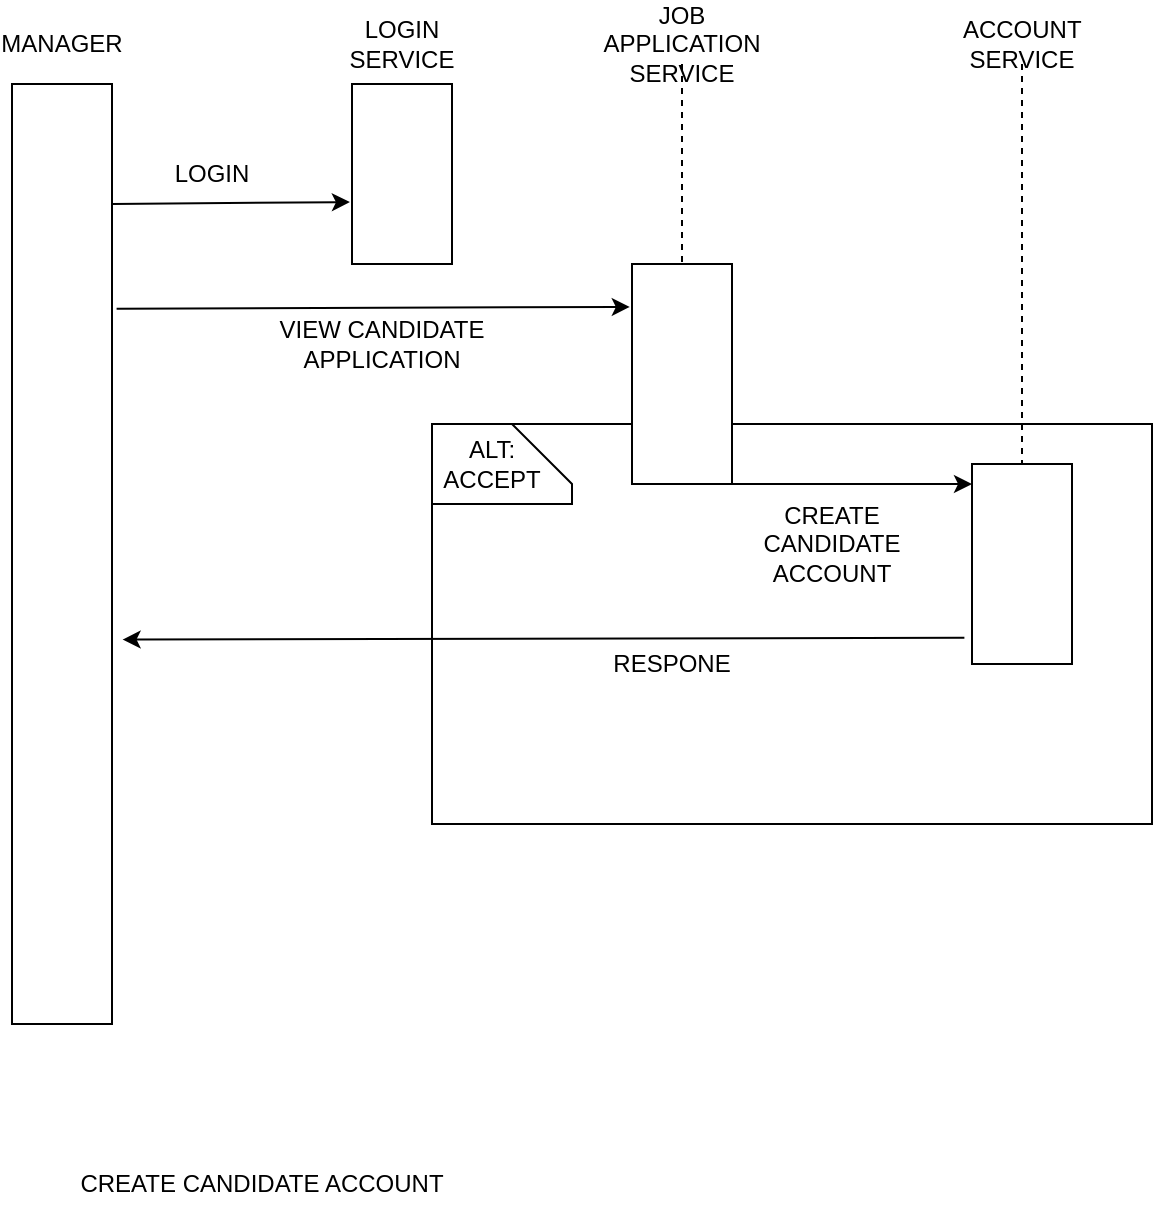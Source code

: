 <mxfile version="13.0.7" type="device"><diagram name="Page-1" id="13e1069c-82ec-6db2-03f1-153e76fe0fe0"><mxGraphModel dx="1248" dy="668" grid="1" gridSize="10" guides="1" tooltips="1" connect="1" arrows="1" fold="1" page="1" pageScale="1" pageWidth="1920" pageHeight="1200" background="#ffffff" math="0" shadow="0"><root><mxCell id="0"/><mxCell id="1" parent="0"/><mxCell id="DsuTIX2LgGTjP_bLopEY-80" value="" style="rounded=0;whiteSpace=wrap;html=1;" vertex="1" parent="1"><mxGeometry x="250" y="220" width="360" height="200" as="geometry"/></mxCell><mxCell id="DsuTIX2LgGTjP_bLopEY-1" value="" style="rounded=0;whiteSpace=wrap;html=1;" vertex="1" parent="1"><mxGeometry x="40" y="50" width="50" height="470" as="geometry"/></mxCell><mxCell id="DsuTIX2LgGTjP_bLopEY-62" value="" style="rounded=0;whiteSpace=wrap;html=1;" vertex="1" parent="1"><mxGeometry x="210" y="50" width="50" height="90" as="geometry"/></mxCell><mxCell id="DsuTIX2LgGTjP_bLopEY-75" style="edgeStyle=none;orthogonalLoop=1;jettySize=auto;html=1;entryX=0;entryY=0.1;entryDx=0;entryDy=0;exitX=1;exitY=1;exitDx=0;exitDy=0;entryPerimeter=0;" edge="1" parent="1" source="DsuTIX2LgGTjP_bLopEY-63" target="DsuTIX2LgGTjP_bLopEY-64"><mxGeometry relative="1" as="geometry"/></mxCell><mxCell id="DsuTIX2LgGTjP_bLopEY-63" value="" style="rounded=0;whiteSpace=wrap;html=1;" vertex="1" parent="1"><mxGeometry x="350" y="140" width="50" height="110" as="geometry"/></mxCell><mxCell id="DsuTIX2LgGTjP_bLopEY-76" style="edgeStyle=none;orthogonalLoop=1;jettySize=auto;html=1;exitX=-0.076;exitY=0.869;exitDx=0;exitDy=0;exitPerimeter=0;entryX=1.106;entryY=0.591;entryDx=0;entryDy=0;entryPerimeter=0;" edge="1" parent="1" source="DsuTIX2LgGTjP_bLopEY-64" target="DsuTIX2LgGTjP_bLopEY-1"><mxGeometry relative="1" as="geometry"/></mxCell><mxCell id="DsuTIX2LgGTjP_bLopEY-64" value="" style="rounded=0;whiteSpace=wrap;html=1;" vertex="1" parent="1"><mxGeometry x="520" y="240" width="50" height="100" as="geometry"/></mxCell><mxCell id="DsuTIX2LgGTjP_bLopEY-65" value="MANAGER" style="text;html=1;strokeColor=none;fillColor=none;align=center;verticalAlign=middle;whiteSpace=wrap;rounded=0;" vertex="1" parent="1"><mxGeometry x="45" y="20" width="40" height="20" as="geometry"/></mxCell><mxCell id="DsuTIX2LgGTjP_bLopEY-66" value="LOGIN SERVICE" style="text;html=1;strokeColor=none;fillColor=none;align=center;verticalAlign=middle;whiteSpace=wrap;rounded=0;" vertex="1" parent="1"><mxGeometry x="215" y="20" width="40" height="20" as="geometry"/></mxCell><mxCell id="DsuTIX2LgGTjP_bLopEY-70" style="edgeStyle=none;orthogonalLoop=1;jettySize=auto;html=1;entryX=0.5;entryY=0;entryDx=0;entryDy=0;dashed=1;endArrow=none;" edge="1" parent="1" source="DsuTIX2LgGTjP_bLopEY-67" target="DsuTIX2LgGTjP_bLopEY-63"><mxGeometry relative="1" as="geometry"/></mxCell><mxCell id="DsuTIX2LgGTjP_bLopEY-67" value="JOB APPLICATION SERVICE" style="text;html=1;strokeColor=none;fillColor=none;align=center;verticalAlign=middle;whiteSpace=wrap;rounded=0;" vertex="1" parent="1"><mxGeometry x="355" y="20" width="40" height="20" as="geometry"/></mxCell><mxCell id="DsuTIX2LgGTjP_bLopEY-71" style="edgeStyle=none;orthogonalLoop=1;jettySize=auto;html=1;dashed=1;endArrow=none;" edge="1" parent="1" source="DsuTIX2LgGTjP_bLopEY-68" target="DsuTIX2LgGTjP_bLopEY-64"><mxGeometry relative="1" as="geometry"/></mxCell><mxCell id="DsuTIX2LgGTjP_bLopEY-68" value="ACCOUNT SERVICE" style="text;html=1;strokeColor=none;fillColor=none;align=center;verticalAlign=middle;whiteSpace=wrap;rounded=0;" vertex="1" parent="1"><mxGeometry x="525" y="20" width="40" height="20" as="geometry"/></mxCell><mxCell id="DsuTIX2LgGTjP_bLopEY-73" value="" style="endArrow=classic;html=1;entryX=-0.021;entryY=0.656;entryDx=0;entryDy=0;entryPerimeter=0;" edge="1" parent="1" target="DsuTIX2LgGTjP_bLopEY-62"><mxGeometry width="50" height="50" relative="1" as="geometry"><mxPoint x="90" y="110" as="sourcePoint"/><mxPoint x="200" y="110" as="targetPoint"/></mxGeometry></mxCell><mxCell id="DsuTIX2LgGTjP_bLopEY-74" value="" style="endArrow=classic;html=1;exitX=1.046;exitY=0.239;exitDx=0;exitDy=0;exitPerimeter=0;entryX=-0.022;entryY=0.195;entryDx=0;entryDy=0;entryPerimeter=0;" edge="1" parent="1" source="DsuTIX2LgGTjP_bLopEY-1" target="DsuTIX2LgGTjP_bLopEY-63"><mxGeometry width="50" height="50" relative="1" as="geometry"><mxPoint x="100" y="200" as="sourcePoint"/><mxPoint x="340" y="162" as="targetPoint"/></mxGeometry></mxCell><mxCell id="DsuTIX2LgGTjP_bLopEY-77" value="LOGIN" style="text;html=1;strokeColor=none;fillColor=none;align=center;verticalAlign=middle;whiteSpace=wrap;rounded=0;" vertex="1" parent="1"><mxGeometry x="120" y="85" width="40" height="20" as="geometry"/></mxCell><mxCell id="DsuTIX2LgGTjP_bLopEY-78" value="VIEW CANDIDATE APPLICATION" style="text;html=1;strokeColor=none;fillColor=none;align=center;verticalAlign=middle;whiteSpace=wrap;rounded=0;" vertex="1" parent="1"><mxGeometry x="170" y="170" width="110" height="20" as="geometry"/></mxCell><mxCell id="DsuTIX2LgGTjP_bLopEY-81" value="" style="shape=card;whiteSpace=wrap;html=1;rotation=90;" vertex="1" parent="1"><mxGeometry x="265" y="205" width="40" height="70" as="geometry"/></mxCell><mxCell id="DsuTIX2LgGTjP_bLopEY-82" value="ALT: ACCEPT" style="text;html=1;strokeColor=none;fillColor=none;align=center;verticalAlign=middle;whiteSpace=wrap;rounded=0;" vertex="1" parent="1"><mxGeometry x="260" y="230" width="40" height="20" as="geometry"/></mxCell><mxCell id="DsuTIX2LgGTjP_bLopEY-83" value="CREATE CANDIDATE ACCOUNT" style="text;html=1;strokeColor=none;fillColor=none;align=center;verticalAlign=middle;whiteSpace=wrap;rounded=0;" vertex="1" parent="1"><mxGeometry x="400" y="270" width="100" height="20" as="geometry"/></mxCell><mxCell id="DsuTIX2LgGTjP_bLopEY-84" value="RESPONE" style="text;html=1;strokeColor=none;fillColor=none;align=center;verticalAlign=middle;whiteSpace=wrap;rounded=0;" vertex="1" parent="1"><mxGeometry x="350" y="330" width="40" height="20" as="geometry"/></mxCell><mxCell id="DsuTIX2LgGTjP_bLopEY-85" value="CREATE CANDIDATE ACCOUNT" style="text;html=1;strokeColor=none;fillColor=none;align=center;verticalAlign=middle;whiteSpace=wrap;rounded=0;" vertex="1" parent="1"><mxGeometry x="40" y="590" width="250" height="20" as="geometry"/></mxCell></root></mxGraphModel></diagram></mxfile>